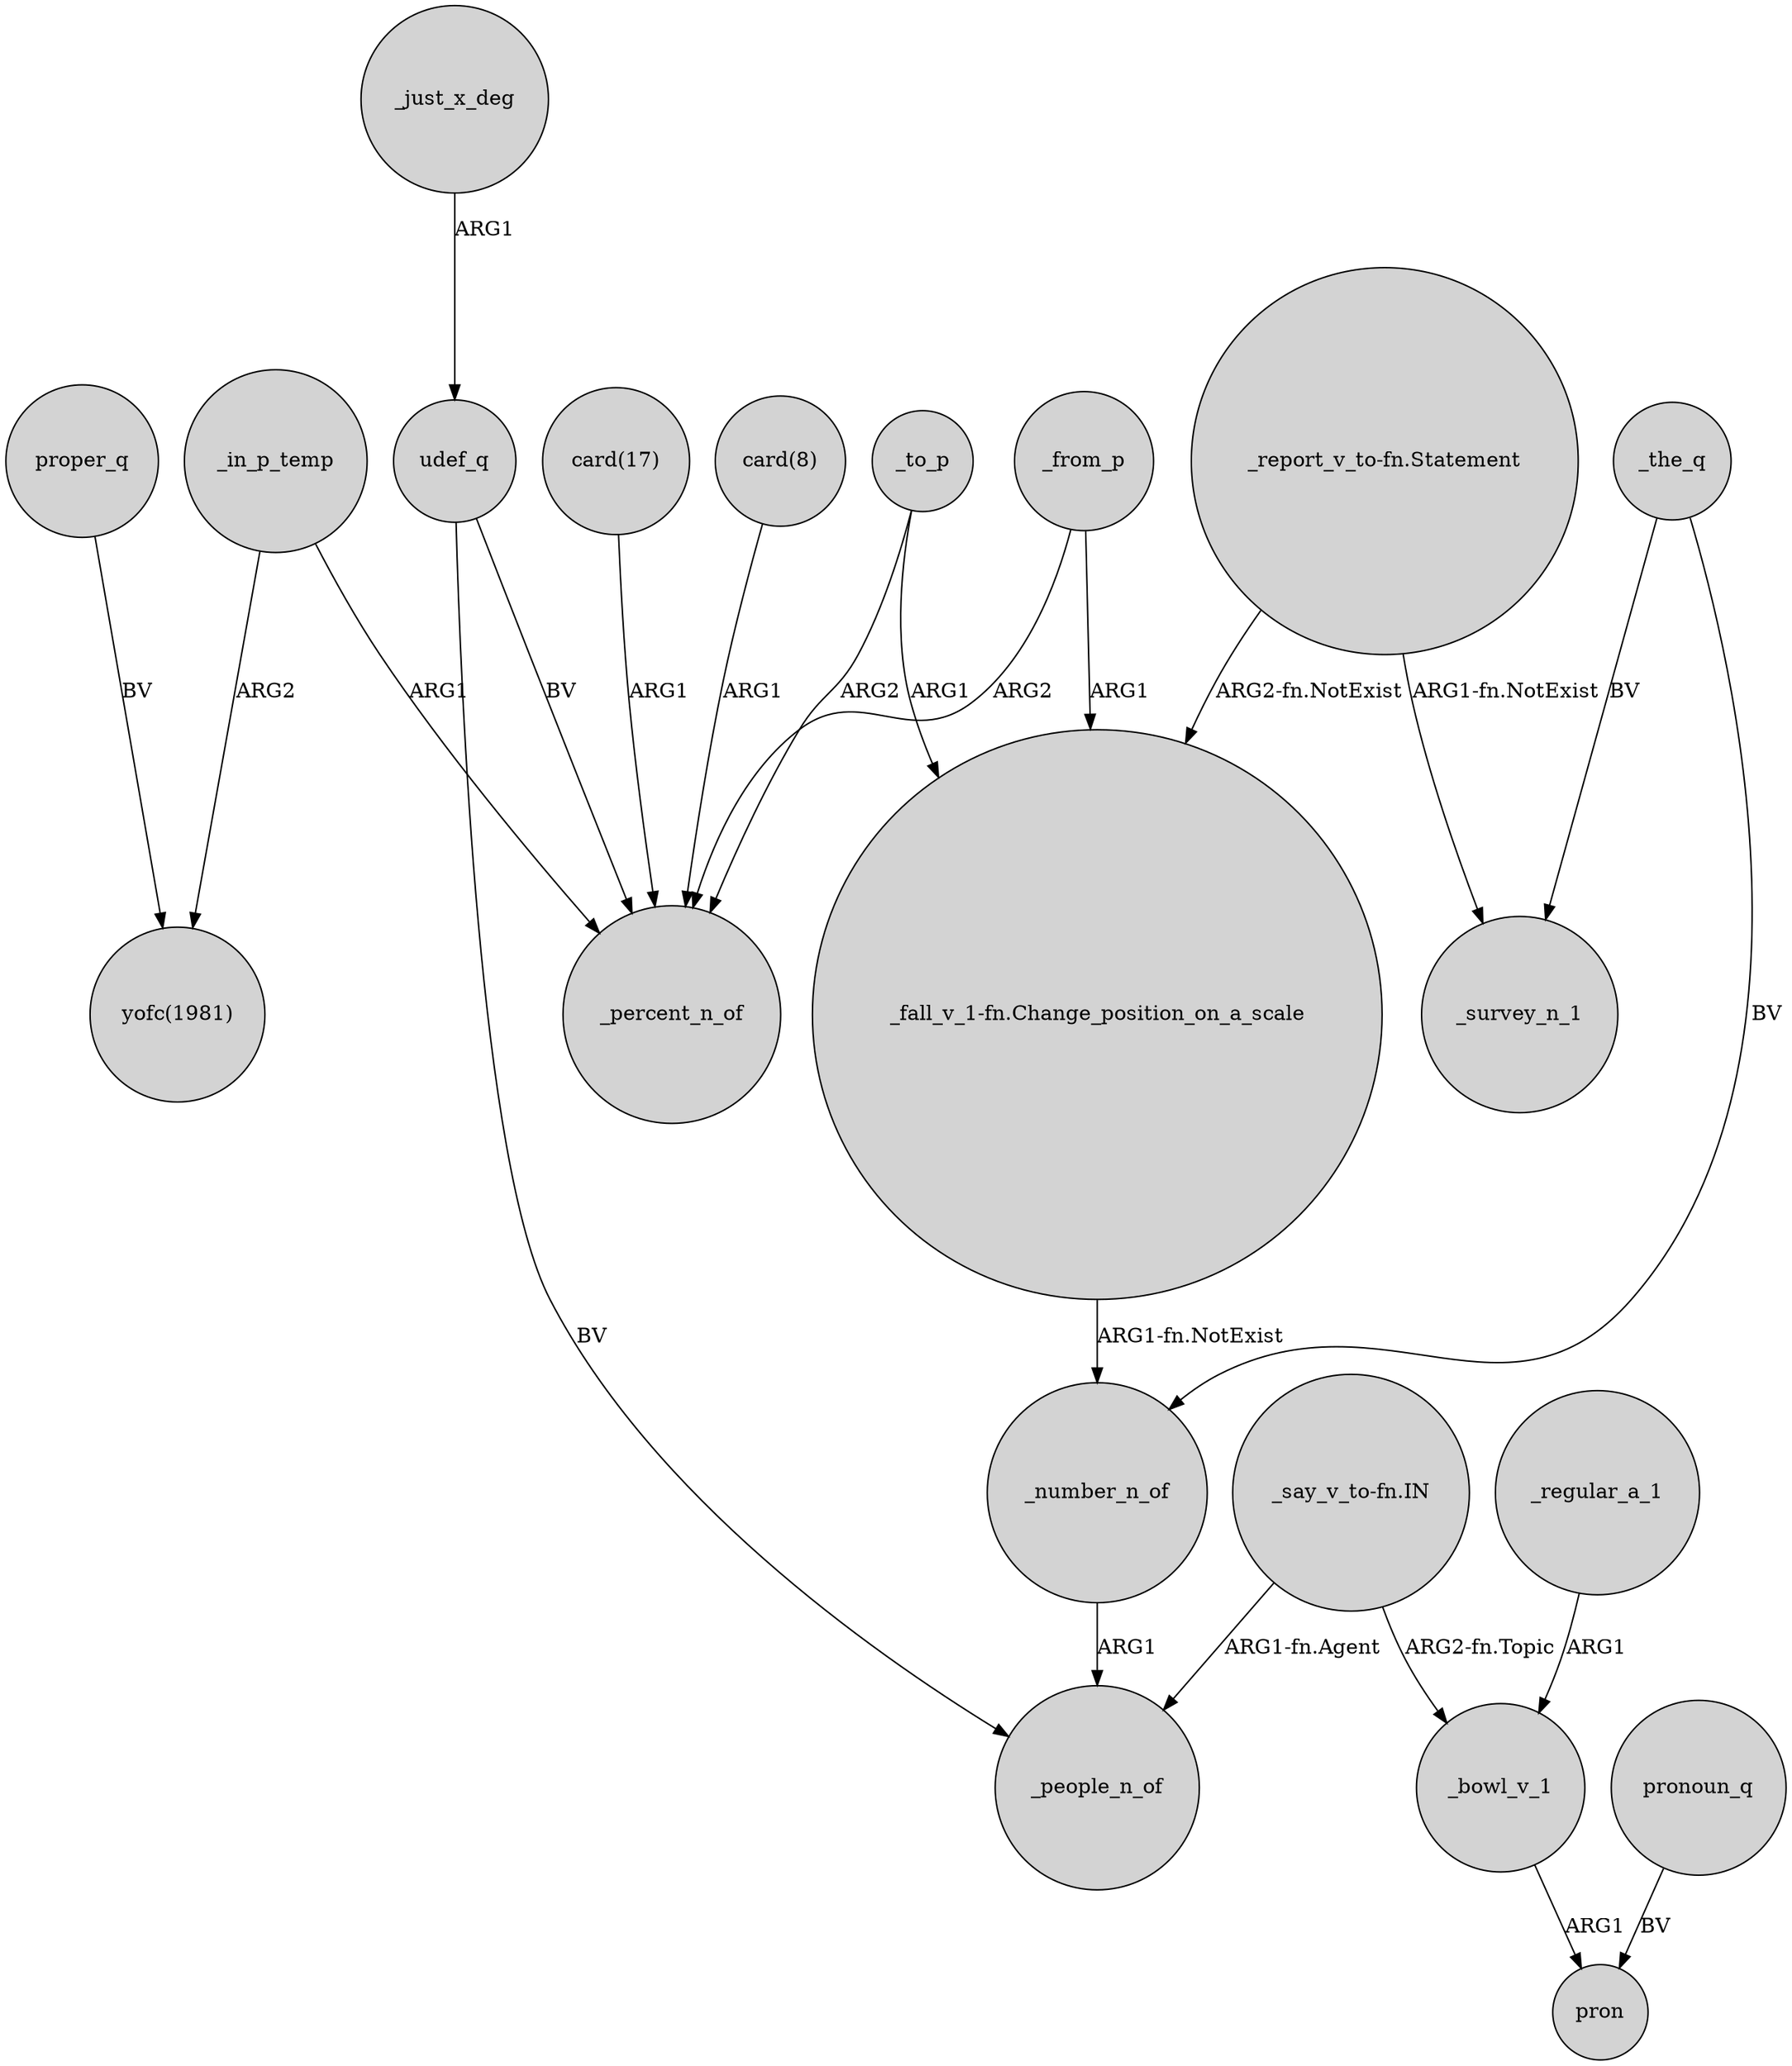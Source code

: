 digraph {
	node [shape=circle style=filled]
	_just_x_deg -> udef_q [label=ARG1]
	_from_p -> "_fall_v_1-fn.Change_position_on_a_scale" [label=ARG1]
	_number_n_of -> _people_n_of [label=ARG1]
	_in_p_temp -> _percent_n_of [label=ARG1]
	_the_q -> _number_n_of [label=BV]
	"card(17)" -> _percent_n_of [label=ARG1]
	"_fall_v_1-fn.Change_position_on_a_scale" -> _number_n_of [label="ARG1-fn.NotExist"]
	_the_q -> _survey_n_1 [label=BV]
	pronoun_q -> pron [label=BV]
	"_say_v_to-fn.IN" -> _people_n_of [label="ARG1-fn.Agent"]
	udef_q -> _people_n_of [label=BV]
	_bowl_v_1 -> pron [label=ARG1]
	"_say_v_to-fn.IN" -> _bowl_v_1 [label="ARG2-fn.Topic"]
	_regular_a_1 -> _bowl_v_1 [label=ARG1]
	"_report_v_to-fn.Statement" -> _survey_n_1 [label="ARG1-fn.NotExist"]
	_in_p_temp -> "yofc(1981)" [label=ARG2]
	_to_p -> _percent_n_of [label=ARG2]
	proper_q -> "yofc(1981)" [label=BV]
	"card(8)" -> _percent_n_of [label=ARG1]
	_from_p -> _percent_n_of [label=ARG2]
	"_report_v_to-fn.Statement" -> "_fall_v_1-fn.Change_position_on_a_scale" [label="ARG2-fn.NotExist"]
	udef_q -> _percent_n_of [label=BV]
	_to_p -> "_fall_v_1-fn.Change_position_on_a_scale" [label=ARG1]
}
